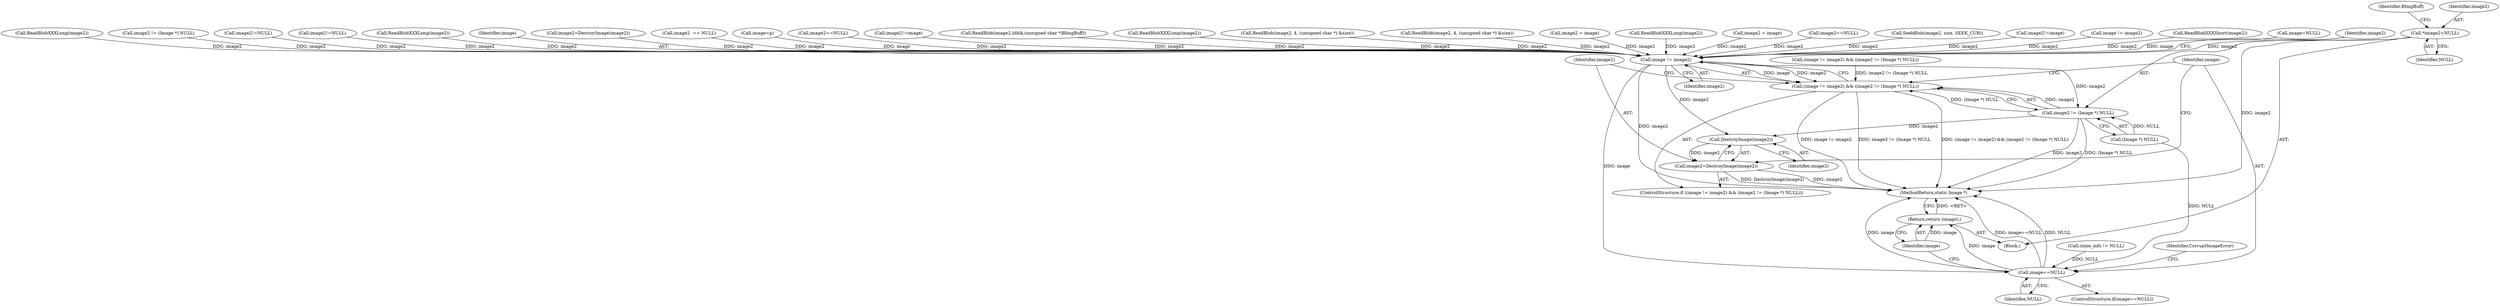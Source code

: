 digraph "0_ImageMagick_e5c063a1007506ba69e97a35effcdef944421c89@pointer" {
"1000161" [label="(Call,*image2=NULL)"];
"1001895" [label="(Call,image != image2)"];
"1001894" [label="(Call,(image != image2) && (image2 != (Image *) NULL))"];
"1001898" [label="(Call,image2 != (Image *) NULL)"];
"1001905" [label="(Call,DestroyImage(image2))"];
"1001903" [label="(Call,image2=DestroyImage(image2))"];
"1001908" [label="(Call,image==NULL)"];
"1001914" [label="(Return,return (image);)"];
"1001915" [label="(Identifier,image)"];
"1000161" [label="(Call,*image2=NULL)"];
"1001904" [label="(Identifier,image2)"];
"1001643" [label="(Call,image2!=image)"];
"1001730" [label="(Call,image2!=image)"];
"1000992" [label="(Call,image != image2)"];
"1000163" [label="(Identifier,NULL)"];
"1000673" [label="(Call,ReadBlobXXXShort(image2))"];
"1001900" [label="(Call,(Image *) NULL)"];
"1001897" [label="(Identifier,image2)"];
"1000991" [label="(Call,(image != image2) && (image2 != (Image *) NULL))"];
"1000176" [label="(Identifier,BImgBuff)"];
"1001790" [label="(Call,image=NULL)"];
"1000649" [label="(Call,ReadBlobXXXLong(image2))"];
"1000995" [label="(Call,image2 != (Image *) NULL)"];
"1001910" [label="(Identifier,NULL)"];
"1001914" [label="(Return,return (image);)"];
"1001639" [label="(Call,image2!=NULL)"];
"1001726" [label="(Call,image2!=NULL)"];
"1000158" [label="(Block,)"];
"1001908" [label="(Call,image==NULL)"];
"1000616" [label="(Call,ReadBlobXXXLong(image2))"];
"1001896" [label="(Identifier,image)"];
"1001000" [label="(Call,image2=DestroyImage(image2))"];
"1001906" [label="(Identifier,image2)"];
"1001893" [label="(ControlStructure,if ((image != image2) && (image2 != (Image *) NULL)))"];
"1001894" [label="(Call,(image != image2) && (image2 != (Image *) NULL))"];
"1000292" [label="(Call,image2  == NULL)"];
"1001827" [label="(Call,image=p)"];
"1001718" [label="(Call,image2==NULL)"];
"1001899" [label="(Identifier,image2)"];
"1001283" [label="(Call,ReadBlob(image2,ldblk,(unsigned char *)BImgBuff))"];
"1000593" [label="(Call,ReadBlobXXXLong(image2))"];
"1000818" [label="(Call,ReadBlob(image2, 4, (unsigned char *) &size))"];
"1001916" [label="(MethodReturn,static Image *)"];
"1000791" [label="(Call,ReadBlob(image2, 4, (unsigned char *) &size))"];
"1001898" [label="(Call,image2 != (Image *) NULL)"];
"1000162" [label="(Identifier,image2)"];
"1001721" [label="(Call,image2 = image)"];
"1001903" [label="(Call,image2=DestroyImage(image2))"];
"1001907" [label="(ControlStructure,if(image==NULL))"];
"1001856" [label="(Call,clone_info != NULL)"];
"1000508" [label="(Call,ReadBlobXXXLong(image2))"];
"1001905" [label="(Call,DestroyImage(image2))"];
"1001909" [label="(Identifier,image)"];
"1001895" [label="(Call,image != image2)"];
"1000479" [label="(Call,image2 = image)"];
"1001912" [label="(Identifier,CorruptImageError)"];
"1000500" [label="(Call,image2==NULL)"];
"1000780" [label="(Call,SeekBlob(image2, size, SEEK_CUR))"];
"1000161" -> "1000158"  [label="AST: "];
"1000161" -> "1000163"  [label="CFG: "];
"1000162" -> "1000161"  [label="AST: "];
"1000163" -> "1000161"  [label="AST: "];
"1000176" -> "1000161"  [label="CFG: "];
"1000161" -> "1001916"  [label="DDG: image2"];
"1000161" -> "1001895"  [label="DDG: image2"];
"1001895" -> "1001894"  [label="AST: "];
"1001895" -> "1001897"  [label="CFG: "];
"1001896" -> "1001895"  [label="AST: "];
"1001897" -> "1001895"  [label="AST: "];
"1001899" -> "1001895"  [label="CFG: "];
"1001894" -> "1001895"  [label="CFG: "];
"1001895" -> "1001916"  [label="DDG: image2"];
"1001895" -> "1001894"  [label="DDG: image"];
"1001895" -> "1001894"  [label="DDG: image2"];
"1001827" -> "1001895"  [label="DDG: image"];
"1001790" -> "1001895"  [label="DDG: image"];
"1000995" -> "1001895"  [label="DDG: image2"];
"1000508" -> "1001895"  [label="DDG: image2"];
"1000780" -> "1001895"  [label="DDG: image2"];
"1001730" -> "1001895"  [label="DDG: image2"];
"1001639" -> "1001895"  [label="DDG: image2"];
"1001721" -> "1001895"  [label="DDG: image2"];
"1001643" -> "1001895"  [label="DDG: image2"];
"1000500" -> "1001895"  [label="DDG: image2"];
"1000593" -> "1001895"  [label="DDG: image2"];
"1000992" -> "1001895"  [label="DDG: image2"];
"1000818" -> "1001895"  [label="DDG: image2"];
"1001283" -> "1001895"  [label="DDG: image2"];
"1000791" -> "1001895"  [label="DDG: image2"];
"1000649" -> "1001895"  [label="DDG: image2"];
"1000292" -> "1001895"  [label="DDG: image2"];
"1000616" -> "1001895"  [label="DDG: image2"];
"1001718" -> "1001895"  [label="DDG: image2"];
"1000673" -> "1001895"  [label="DDG: image2"];
"1001000" -> "1001895"  [label="DDG: image2"];
"1000479" -> "1001895"  [label="DDG: image2"];
"1001726" -> "1001895"  [label="DDG: image2"];
"1001895" -> "1001898"  [label="DDG: image2"];
"1001895" -> "1001905"  [label="DDG: image2"];
"1001895" -> "1001908"  [label="DDG: image"];
"1001894" -> "1001893"  [label="AST: "];
"1001894" -> "1001898"  [label="CFG: "];
"1001898" -> "1001894"  [label="AST: "];
"1001904" -> "1001894"  [label="CFG: "];
"1001909" -> "1001894"  [label="CFG: "];
"1001894" -> "1001916"  [label="DDG: (image != image2) && (image2 != (Image *) NULL)"];
"1001894" -> "1001916"  [label="DDG: image != image2"];
"1001894" -> "1001916"  [label="DDG: image2 != (Image *) NULL"];
"1001898" -> "1001894"  [label="DDG: image2"];
"1001898" -> "1001894"  [label="DDG: (Image *) NULL"];
"1000991" -> "1001894"  [label="DDG: image2 != (Image *) NULL"];
"1001898" -> "1001900"  [label="CFG: "];
"1001899" -> "1001898"  [label="AST: "];
"1001900" -> "1001898"  [label="AST: "];
"1001898" -> "1001916"  [label="DDG: image2"];
"1001898" -> "1001916"  [label="DDG: (Image *) NULL"];
"1001900" -> "1001898"  [label="DDG: NULL"];
"1001898" -> "1001905"  [label="DDG: image2"];
"1001905" -> "1001903"  [label="AST: "];
"1001905" -> "1001906"  [label="CFG: "];
"1001906" -> "1001905"  [label="AST: "];
"1001903" -> "1001905"  [label="CFG: "];
"1001905" -> "1001903"  [label="DDG: image2"];
"1001903" -> "1001893"  [label="AST: "];
"1001904" -> "1001903"  [label="AST: "];
"1001909" -> "1001903"  [label="CFG: "];
"1001903" -> "1001916"  [label="DDG: DestroyImage(image2)"];
"1001903" -> "1001916"  [label="DDG: image2"];
"1001908" -> "1001907"  [label="AST: "];
"1001908" -> "1001910"  [label="CFG: "];
"1001909" -> "1001908"  [label="AST: "];
"1001910" -> "1001908"  [label="AST: "];
"1001912" -> "1001908"  [label="CFG: "];
"1001915" -> "1001908"  [label="CFG: "];
"1001908" -> "1001916"  [label="DDG: image"];
"1001908" -> "1001916"  [label="DDG: image==NULL"];
"1001908" -> "1001916"  [label="DDG: NULL"];
"1001856" -> "1001908"  [label="DDG: NULL"];
"1001900" -> "1001908"  [label="DDG: NULL"];
"1001908" -> "1001914"  [label="DDG: image"];
"1001914" -> "1000158"  [label="AST: "];
"1001914" -> "1001915"  [label="CFG: "];
"1001915" -> "1001914"  [label="AST: "];
"1001916" -> "1001914"  [label="CFG: "];
"1001914" -> "1001916"  [label="DDG: <RET>"];
"1001915" -> "1001914"  [label="DDG: image"];
}
